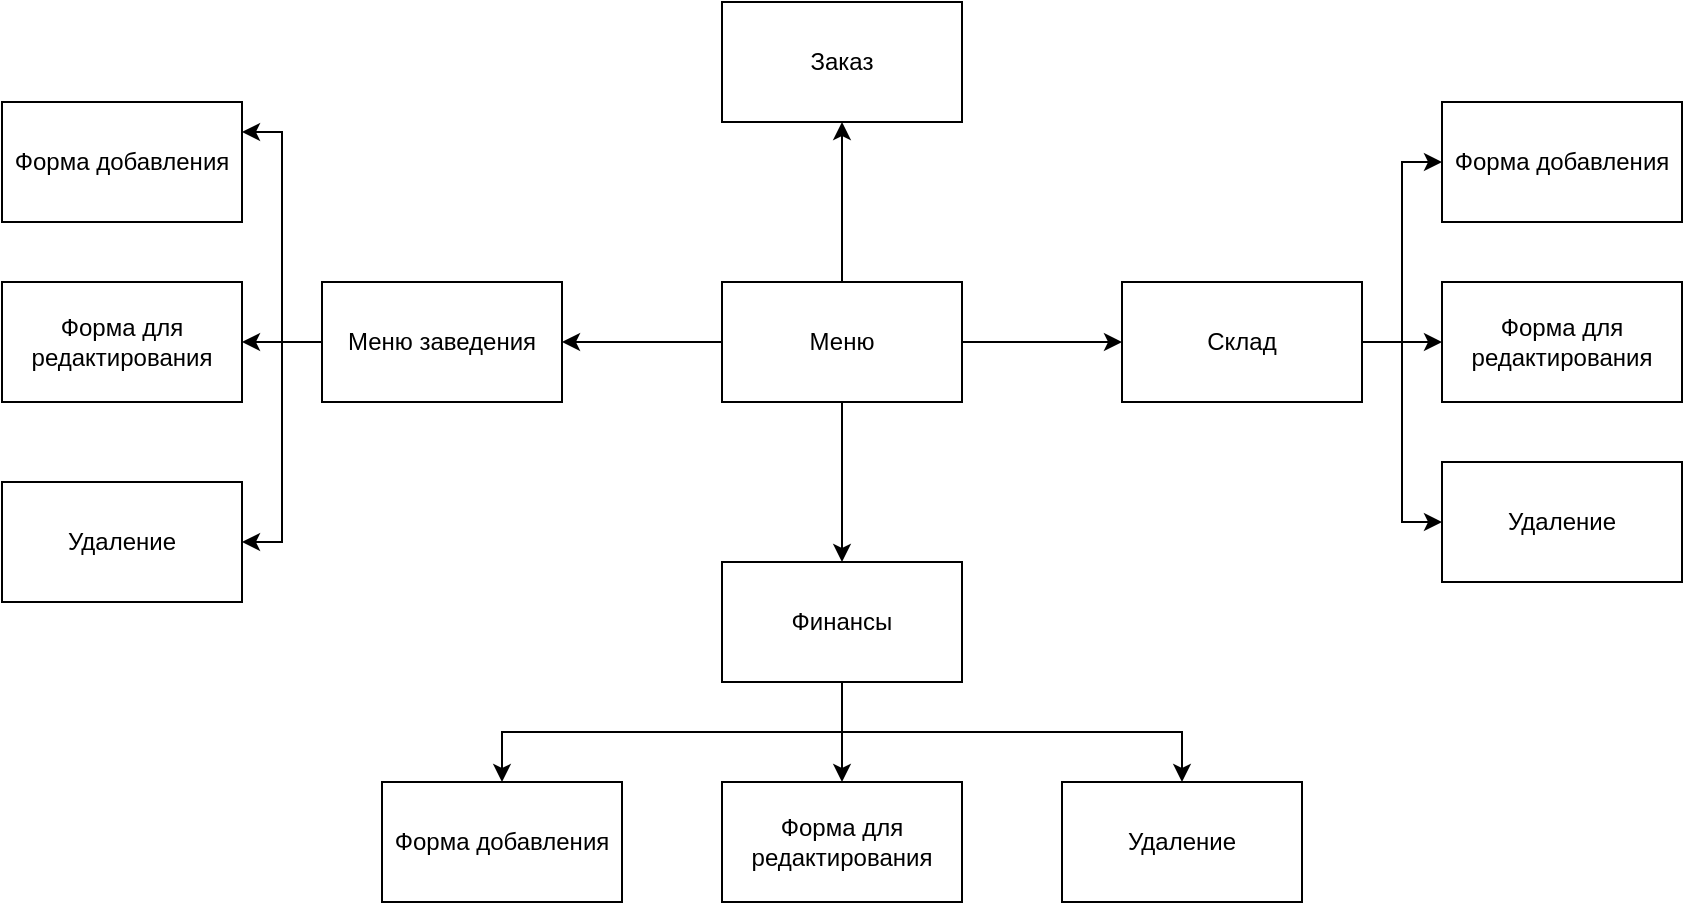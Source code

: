 <mxfile version="13.2.4" type="device"><diagram id="wAfghCmySlBTTKI-oPgS" name="Page-1"><mxGraphModel dx="1038" dy="580" grid="1" gridSize="10" guides="1" tooltips="1" connect="1" arrows="1" fold="1" page="1" pageScale="1" pageWidth="850" pageHeight="1100" math="0" shadow="0"><root><mxCell id="0"/><mxCell id="1" parent="0"/><mxCell id="OFJGcj0fKNeaZsE7LwMC-6" style="edgeStyle=orthogonalEdgeStyle;rounded=0;orthogonalLoop=1;jettySize=auto;html=1;exitX=0;exitY=0.5;exitDx=0;exitDy=0;" edge="1" parent="1" source="OFJGcj0fKNeaZsE7LwMC-1" target="OFJGcj0fKNeaZsE7LwMC-3"><mxGeometry relative="1" as="geometry"/></mxCell><mxCell id="OFJGcj0fKNeaZsE7LwMC-7" style="edgeStyle=orthogonalEdgeStyle;rounded=0;orthogonalLoop=1;jettySize=auto;html=1;" edge="1" parent="1" source="OFJGcj0fKNeaZsE7LwMC-1" target="OFJGcj0fKNeaZsE7LwMC-2"><mxGeometry relative="1" as="geometry"/></mxCell><mxCell id="OFJGcj0fKNeaZsE7LwMC-8" style="edgeStyle=orthogonalEdgeStyle;rounded=0;orthogonalLoop=1;jettySize=auto;html=1;" edge="1" parent="1" source="OFJGcj0fKNeaZsE7LwMC-1" target="OFJGcj0fKNeaZsE7LwMC-4"><mxGeometry relative="1" as="geometry"/></mxCell><mxCell id="OFJGcj0fKNeaZsE7LwMC-26" style="edgeStyle=orthogonalEdgeStyle;rounded=0;orthogonalLoop=1;jettySize=auto;html=1;exitX=0.5;exitY=0;exitDx=0;exitDy=0;entryX=0.5;entryY=1;entryDx=0;entryDy=0;" edge="1" parent="1" source="OFJGcj0fKNeaZsE7LwMC-1" target="OFJGcj0fKNeaZsE7LwMC-25"><mxGeometry relative="1" as="geometry"/></mxCell><mxCell id="OFJGcj0fKNeaZsE7LwMC-1" value="Меню" style="rounded=0;whiteSpace=wrap;html=1;" vertex="1" parent="1"><mxGeometry x="360" y="270" width="120" height="60" as="geometry"/></mxCell><mxCell id="OFJGcj0fKNeaZsE7LwMC-27" style="edgeStyle=orthogonalEdgeStyle;rounded=0;orthogonalLoop=1;jettySize=auto;html=1;exitX=1;exitY=0.5;exitDx=0;exitDy=0;entryX=0;entryY=0.5;entryDx=0;entryDy=0;" edge="1" parent="1" source="OFJGcj0fKNeaZsE7LwMC-2" target="OFJGcj0fKNeaZsE7LwMC-22"><mxGeometry relative="1" as="geometry"/></mxCell><mxCell id="OFJGcj0fKNeaZsE7LwMC-28" style="edgeStyle=orthogonalEdgeStyle;rounded=0;orthogonalLoop=1;jettySize=auto;html=1;entryX=0;entryY=0.5;entryDx=0;entryDy=0;" edge="1" parent="1" source="OFJGcj0fKNeaZsE7LwMC-2" target="OFJGcj0fKNeaZsE7LwMC-23"><mxGeometry relative="1" as="geometry"/></mxCell><mxCell id="OFJGcj0fKNeaZsE7LwMC-29" style="edgeStyle=orthogonalEdgeStyle;rounded=0;orthogonalLoop=1;jettySize=auto;html=1;exitX=1;exitY=0.5;exitDx=0;exitDy=0;entryX=0;entryY=0.5;entryDx=0;entryDy=0;" edge="1" parent="1" source="OFJGcj0fKNeaZsE7LwMC-2" target="OFJGcj0fKNeaZsE7LwMC-24"><mxGeometry relative="1" as="geometry"/></mxCell><mxCell id="OFJGcj0fKNeaZsE7LwMC-2" value="Склад" style="rounded=0;whiteSpace=wrap;html=1;" vertex="1" parent="1"><mxGeometry x="560" y="270" width="120" height="60" as="geometry"/></mxCell><mxCell id="OFJGcj0fKNeaZsE7LwMC-14" style="edgeStyle=orthogonalEdgeStyle;rounded=0;orthogonalLoop=1;jettySize=auto;html=1;exitX=0;exitY=0.5;exitDx=0;exitDy=0;entryX=1;entryY=0.5;entryDx=0;entryDy=0;" edge="1" parent="1" source="OFJGcj0fKNeaZsE7LwMC-3" target="OFJGcj0fKNeaZsE7LwMC-11"><mxGeometry relative="1" as="geometry"/></mxCell><mxCell id="OFJGcj0fKNeaZsE7LwMC-15" style="edgeStyle=orthogonalEdgeStyle;rounded=0;orthogonalLoop=1;jettySize=auto;html=1;exitX=0;exitY=0.5;exitDx=0;exitDy=0;entryX=1;entryY=0.25;entryDx=0;entryDy=0;" edge="1" parent="1" source="OFJGcj0fKNeaZsE7LwMC-3" target="OFJGcj0fKNeaZsE7LwMC-9"><mxGeometry relative="1" as="geometry"/></mxCell><mxCell id="OFJGcj0fKNeaZsE7LwMC-3" value="Меню заведения" style="rounded=0;whiteSpace=wrap;html=1;" vertex="1" parent="1"><mxGeometry x="160" y="270" width="120" height="60" as="geometry"/></mxCell><mxCell id="OFJGcj0fKNeaZsE7LwMC-19" style="edgeStyle=orthogonalEdgeStyle;rounded=0;orthogonalLoop=1;jettySize=auto;html=1;exitX=0.5;exitY=1;exitDx=0;exitDy=0;entryX=0.5;entryY=0;entryDx=0;entryDy=0;" edge="1" parent="1" source="OFJGcj0fKNeaZsE7LwMC-4" target="OFJGcj0fKNeaZsE7LwMC-17"><mxGeometry relative="1" as="geometry"/></mxCell><mxCell id="OFJGcj0fKNeaZsE7LwMC-20" style="edgeStyle=orthogonalEdgeStyle;rounded=0;orthogonalLoop=1;jettySize=auto;html=1;exitX=0.5;exitY=1;exitDx=0;exitDy=0;entryX=0.5;entryY=0;entryDx=0;entryDy=0;" edge="1" parent="1" source="OFJGcj0fKNeaZsE7LwMC-4" target="OFJGcj0fKNeaZsE7LwMC-16"><mxGeometry relative="1" as="geometry"/></mxCell><mxCell id="OFJGcj0fKNeaZsE7LwMC-21" style="edgeStyle=orthogonalEdgeStyle;rounded=0;orthogonalLoop=1;jettySize=auto;html=1;exitX=0.5;exitY=1;exitDx=0;exitDy=0;entryX=0.5;entryY=0;entryDx=0;entryDy=0;" edge="1" parent="1" source="OFJGcj0fKNeaZsE7LwMC-4" target="OFJGcj0fKNeaZsE7LwMC-18"><mxGeometry relative="1" as="geometry"/></mxCell><mxCell id="OFJGcj0fKNeaZsE7LwMC-4" value="Финансы" style="rounded=0;whiteSpace=wrap;html=1;" vertex="1" parent="1"><mxGeometry x="360" y="410" width="120" height="60" as="geometry"/></mxCell><mxCell id="OFJGcj0fKNeaZsE7LwMC-9" value="Форма добавления" style="rounded=0;whiteSpace=wrap;html=1;" vertex="1" parent="1"><mxGeometry y="180" width="120" height="60" as="geometry"/></mxCell><mxCell id="OFJGcj0fKNeaZsE7LwMC-10" value="Форма для редактирования" style="rounded=0;whiteSpace=wrap;html=1;" vertex="1" parent="1"><mxGeometry y="270" width="120" height="60" as="geometry"/></mxCell><mxCell id="OFJGcj0fKNeaZsE7LwMC-11" value="Удаление" style="rounded=0;whiteSpace=wrap;html=1;" vertex="1" parent="1"><mxGeometry y="370" width="120" height="60" as="geometry"/></mxCell><mxCell id="OFJGcj0fKNeaZsE7LwMC-12" value="" style="endArrow=classic;html=1;entryX=1;entryY=0.5;entryDx=0;entryDy=0;exitX=0;exitY=0.5;exitDx=0;exitDy=0;" edge="1" parent="1" source="OFJGcj0fKNeaZsE7LwMC-3" target="OFJGcj0fKNeaZsE7LwMC-10"><mxGeometry width="50" height="50" relative="1" as="geometry"><mxPoint x="400" y="320" as="sourcePoint"/><mxPoint x="450" y="270" as="targetPoint"/></mxGeometry></mxCell><mxCell id="OFJGcj0fKNeaZsE7LwMC-16" value="Форма добавления" style="rounded=0;whiteSpace=wrap;html=1;" vertex="1" parent="1"><mxGeometry x="190" y="520" width="120" height="60" as="geometry"/></mxCell><mxCell id="OFJGcj0fKNeaZsE7LwMC-17" value="Форма для редактирования" style="rounded=0;whiteSpace=wrap;html=1;" vertex="1" parent="1"><mxGeometry x="360" y="520" width="120" height="60" as="geometry"/></mxCell><mxCell id="OFJGcj0fKNeaZsE7LwMC-18" value="Удаление" style="rounded=0;whiteSpace=wrap;html=1;" vertex="1" parent="1"><mxGeometry x="530" y="520" width="120" height="60" as="geometry"/></mxCell><mxCell id="OFJGcj0fKNeaZsE7LwMC-22" value="Форма добавления" style="rounded=0;whiteSpace=wrap;html=1;" vertex="1" parent="1"><mxGeometry x="720" y="180" width="120" height="60" as="geometry"/></mxCell><mxCell id="OFJGcj0fKNeaZsE7LwMC-23" value="Форма для редактирования" style="rounded=0;whiteSpace=wrap;html=1;" vertex="1" parent="1"><mxGeometry x="720" y="270" width="120" height="60" as="geometry"/></mxCell><mxCell id="OFJGcj0fKNeaZsE7LwMC-24" value="Удаление" style="rounded=0;whiteSpace=wrap;html=1;" vertex="1" parent="1"><mxGeometry x="720" y="360" width="120" height="60" as="geometry"/></mxCell><mxCell id="OFJGcj0fKNeaZsE7LwMC-25" value="Заказ" style="rounded=0;whiteSpace=wrap;html=1;" vertex="1" parent="1"><mxGeometry x="360" y="130" width="120" height="60" as="geometry"/></mxCell></root></mxGraphModel></diagram></mxfile>